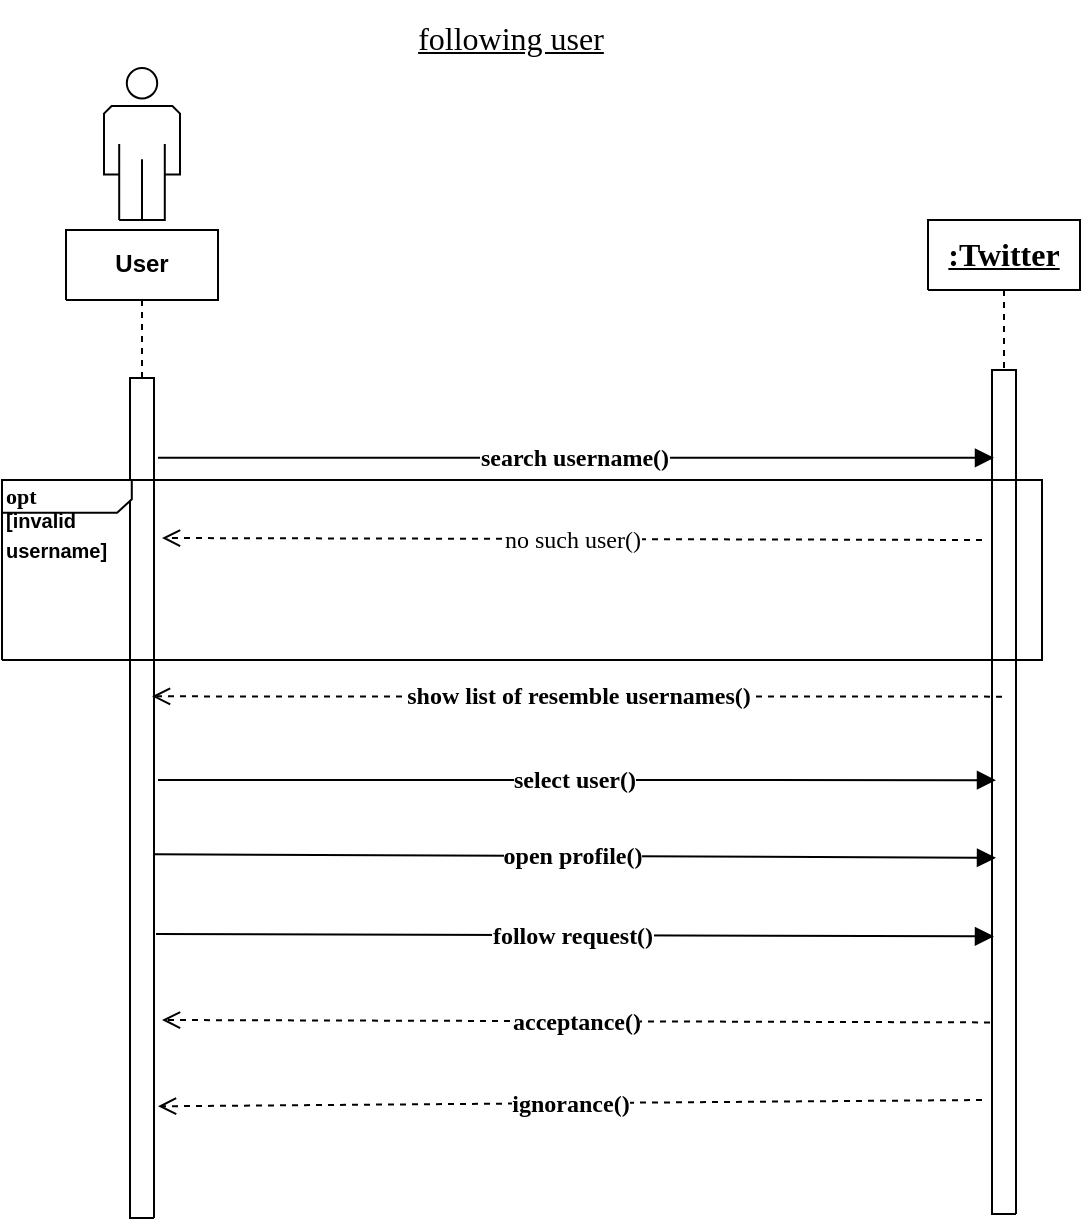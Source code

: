 <mxfile version="13.9.9" type="device" pages="2"><diagram name="Page-1" id="Page-1"><mxGraphModel dx="1021" dy="680" grid="1" gridSize="10" guides="1" tooltips="1" connect="1" arrows="1" fold="1" page="1" pageScale="1" pageWidth="827" pageHeight="1169" math="0" shadow="0"><root><mxCell id="0"/><mxCell id="1" value="Connector" parent="0"/><mxCell id="2" style="vsdxID=2;fillColor=#FFFFFF;gradientColor=none;shape=stencil(nZBLDoAgDERP0z3SIyjew0SURgSD+Lu9kMZoXLhwN9O+tukAlrNpJg1SzDH4QW/URgNYgZTkjA4UkwJUgGXng+6DX1zLfmoymdXo17xh5zmRJ6Q42BWCfc2oJfdAr+Yv+AP9Cb7OJ3H/2JG1HNGz/84klThPVCc=);labelBackgroundColor=none;rounded=0;html=1;whiteSpace=wrap;" parent="1" vertex="1"><mxGeometry x="643" y="160" width="76" height="35" as="geometry"/></mxCell><mxCell id="3" style="vsdxID=3;fillColor=#FFFFFF;gradientColor=none;shape=stencil(nZBLDoAgDERP0z3SIyjew0SURgSD+Lu9kMZoXLhwN9O+tukAlrNpJg1SzDH4QW/URgNYgZTkjA4UkwJUgGXng+6DX1zLfmoymdXo17xh5zmRJ6Q42BWCfc2oJfdAr+Yv+AP9Cb7OJ3H/2JG1HNGz/84klThPVCc=);labelBackgroundColor=none;rounded=0;html=1;whiteSpace=wrap;" parent="2" vertex="1"><mxGeometry width="76" height="35" as="geometry"/></mxCell><mxCell id="4" style="vsdxID=4;fillColor=#FFFFFF;gradientColor=none;shape=stencil(1VFBDsIgEHwNRxKE+IJa/7GxSyFiaRa07e+FLImtB+/eZnZmdgkjTJcczCi0SpniHRc/ZCfMRWjtJ4fkc0HC9MJ0NhKOFJ/TwHyG6qzoEV91w8q5s6oRrTamJ8X8yl6gW9GoeZuVtgP9vUitElafJMUM2cfpEA1AI8pyRNoAYwuylBbEeTf+h2cV8Plm60Pglvb6dy1lxJWa/g0=);labelBackgroundColor=none;rounded=0;html=1;whiteSpace=wrap;" parent="2" vertex="1"><mxGeometry x="25" y="-6" width="25" height="1" as="geometry"/></mxCell><mxCell id="5" style="vsdxID=6;edgeStyle=none;dashed=1;startArrow=none;endArrow=none;startSize=5;endSize=5;spacingTop=0;spacingBottom=0;spacingLeft=0;spacingRight=0;verticalAlign=middle;html=1;labelBackgroundColor=#ffffff;rounded=0;" parent="2" edge="1"><mxGeometry relative="1" as="geometry"><Array as="points"/><mxPoint x="38" y="35" as="sourcePoint"/><mxPoint x="38" y="405" as="targetPoint"/></mxGeometry></mxCell><mxCell id="6" value="&lt;p style=&quot;margin-left: 0 ; margin-right: 0 ; margin-top: 0px ; margin-bottom: 0px ; text-indent: 0 ; direction: ltr&quot;&gt;&lt;font style=&quot;font-size: 16px ; font-family: &amp;#34;calibri&amp;#34; ; color: #000000 ; direction: ltr ; letter-spacing: 0px ; line-height: 120% ; opacity: 1&quot;&gt;&lt;u&gt;&lt;b&gt;:Twitter&lt;br&gt;&lt;/b&gt;&lt;/u&gt;&lt;/font&gt;&lt;/p&gt;" style="text;vsdxID=2;fillColor=none;gradientColor=none;labelBackgroundColor=none;rounded=0;html=1;whiteSpace=wrap;verticalAlign=middle;align=center;strokeColor=none;;html=1;" parent="2" vertex="1"><mxGeometry y="-0.56" width="76.2" height="35.56" as="geometry"/></mxCell><mxCell id="7" style="vsdxID=17;fillColor=#FFFFFF;gradientColor=none;shape=stencil(tZTNDoIwDICfZkeSsQXFM+J7LDJgcTJSpuDbu6USgQhBord2/dr1LyU8aUpRS8JoY8FcZKsyWxJ+JIypqpSgrJMITwlPcgOyAHOrMtRr4UkvXc3dR+jQj1HvwugD1ZCifkJWq2qejdaj+wV0K8kXyHCMsmgePaxH++asy2B9XfFmdGkE8ReTjbazux+FXV7E8dLyKTtEBZydCSabAH3HUO1GrZ4Eol0gOtUEYKywylSj7dMCChm4T4Jci+Llh6amlbIePG9O63N9f0nLCe/TkCut8bIM7dNT4p7wDPH0CQ==);labelBackgroundColor=none;rounded=0;html=1;whiteSpace=wrap;" parent="1" vertex="1"><mxGeometry x="231" y="84" width="38" height="76" as="geometry"/></mxCell><mxCell id="8" style="vsdxID=20;fillColor=#FFFFFF;gradientColor=none;shape=stencil(nZBLDoAgDERP0z3SIyjew0SURgSD+Lu9kMZoXLhwN9O+tukAlrNpJg1SzDH4QW/URgNYgZTkjA4UkwJUgGXng+6DX1zLfmoymdXo17xh5zmRJ6Q42BWCfc2oJfdAr+Yv+AP9Cb7OJ3H/2JG1HNGz/84klThPVCc=);labelBackgroundColor=none;rounded=0;html=1;whiteSpace=wrap;" parent="1" vertex="1"><mxGeometry x="212" y="165" width="76" height="35" as="geometry"/></mxCell><mxCell id="9" style="vsdxID=21;fillColor=#FFFFFF;gradientColor=none;shape=stencil(nZBLDoAgDERP0z3SIyjew0SURgSD+Lu9kMZoXLhwN9O+tukAlrNpJg1SzDH4QW/URgNYgZTkjA4UkwJUgGXng+6DX1zLfmoymdXo17xh5zmRJ6Q42BWCfc2oJfdAr+Yv+AP9Cb7OJ3H/2JG1HNGz/84klThPVCc=);labelBackgroundColor=none;rounded=0;html=1;whiteSpace=wrap;" parent="8" vertex="1"><mxGeometry width="76" height="35" as="geometry"/></mxCell><mxCell id="10" style="vsdxID=22;fillColor=#FFFFFF;gradientColor=none;shape=stencil(1VFBDsIgEHwNRxKE+IJa/7GxSyFiaRa07e+FLImtB+/eZnZmdgkjTJcczCi0SpniHRc/ZCfMRWjtJ4fkc0HC9MJ0NhKOFJ/TwHyG6qzoEV91w8q5s6oRrTamJ8X8yl6gW9GoeZuVtgP9vUitElafJMUM2cfpEA1AI8pyRNoAYwuylBbEeTf+h2cV8Plm60Pglvb6dy1lxJWa/g0=);labelBackgroundColor=none;rounded=0;html=1;whiteSpace=wrap;" parent="8" vertex="1"><mxGeometry x="25" y="-6" width="25" height="1" as="geometry"/></mxCell><mxCell id="11" style="vsdxID=24;edgeStyle=none;dashed=1;startArrow=none;endArrow=none;startSize=5;endSize=5;spacingTop=0;spacingBottom=0;spacingLeft=0;spacingRight=0;verticalAlign=middle;html=1;labelBackgroundColor=#ffffff;rounded=0;" parent="8" edge="1"><mxGeometry relative="1" as="geometry"><Array as="points"/><mxPoint x="38" y="35" as="sourcePoint"/><mxPoint x="38" y="405" as="targetPoint"/></mxGeometry></mxCell><mxCell id="12" value="&lt;b&gt;User&lt;/b&gt;" style="text;vsdxID=20;fillColor=none;gradientColor=none;labelBackgroundColor=none;rounded=0;html=1;whiteSpace=wrap;verticalAlign=middle;align=center;strokeColor=none;;html=1;" parent="8" vertex="1"><mxGeometry y="-0.56" width="76.2" height="35.56" as="geometry"/></mxCell><mxCell id="13" style="vsdxID=26;rotation=270;fillColor=#FFFFFF;gradientColor=none;shape=stencil(nZBLDoAgDERP0z3SIyjew0SURgSD+Lu9kMZoXLhwN9O+tukAlrNpJg1SzDH4QW/URgNYgZTkjA4UkwJUgGXng+6DX1zLfmoymdXo17xh5zmRJ6Q42BWCfc2oJfdAr+Yv+AP9Cb7OJ3H/2JG1HNGz/84klThPVCc=);labelBackgroundColor=none;rounded=0;html=1;whiteSpace=wrap;" parent="1" vertex="1"><mxGeometry x="40" y="443" width="420" height="12" as="geometry"/></mxCell><mxCell id="14" style="vsdxID=27;rotation=270;fillColor=#FFFFFF;gradientColor=none;shape=stencil(nZBLDoAgDERP0z3SIyjew0SURgSD+Lu9kMZoXLhwN9O+tukAlrNpJg1SzDH4QW/URgNYgZTkjA4UkwJUgGXng+6DX1zLfmoymdXo17xh5zmRJ6Q42BWCfc2oJfdAr+Yv+AP9Cb7OJ3H/2JG1HNGz/84klThPVCc=);labelBackgroundColor=none;rounded=0;html=1;whiteSpace=wrap;" parent="1" vertex="1"><mxGeometry x="470" y="440" width="422" height="12" as="geometry"/></mxCell><mxCell id="15" value="&lt;font style=&quot;font-size: 16px ; font-family: &amp;#34;calibri&amp;#34; ; color: #000000 ; direction: ltr ; letter-spacing: 0px ; line-height: 120% ; opacity: 1&quot;&gt;&lt;u&gt;following user&lt;br&gt;&lt;/u&gt;&lt;/font&gt;" style="verticalAlign=middle;align=center;vsdxID=61;fillColor=none;gradientColor=none;shape=stencil(nZBLDoAgDERP0z3SIyjew0SURgSD+Lu9kMZoXLhwN9O+tukAlrNpJg1SzDH4QW/URgNYgZTkjA4UkwJUgGXng+6DX1zLfmoymdXo17xh5zmRJ6Q42BWCfc2oJfdAr+Yv+AP9Cb7OJ3H/2JG1HNGz/84klThPVCc=);strokeColor=none;labelBackgroundColor=none;rounded=0;html=1;whiteSpace=wrap;" parent="1" vertex="1"><mxGeometry x="241" y="50" width="387" height="38" as="geometry"/></mxCell><mxCell id="ZUTbVgAXkJOi5olTXagb-15" value="&lt;font style=&quot;color: rgb(0 , 0 , 0) ; direction: ltr ; letter-spacing: 0px ; line-height: 120% ; opacity: 1&quot;&gt;&lt;font face=&quot;Times New Roman&quot; style=&quot;font-size: 12px&quot;&gt;&lt;b&gt;search username()&lt;/b&gt;&lt;/font&gt;&lt;br&gt;&lt;/font&gt;" style="vsdxID=29;edgeStyle=none;startArrow=none;endArrow=block;startSize=2;endSize=7;spacingTop=0;spacingBottom=0;spacingLeft=0;spacingRight=0;verticalAlign=middle;html=1;labelBackgroundColor=#ffffff;rounded=0;align=center;exitX=0.905;exitY=1.167;exitDx=0;exitDy=0;exitPerimeter=0;entryX=0.896;entryY=0.083;entryDx=0;entryDy=0;entryPerimeter=0;" edge="1" parent="1" source="13" target="14"><mxGeometry relative="1" as="geometry"><mxPoint x="-1" as="offset"/><Array as="points"/><mxPoint x="490" y="330" as="sourcePoint"/><mxPoint x="670" y="279" as="targetPoint"/></mxGeometry></mxCell><mxCell id="_gGNMMN_-ekYgDp94DEK-15" value="&lt;font style=&quot;color: rgb(0 , 0 , 0) ; direction: ltr ; letter-spacing: 0px ; line-height: 120% ; opacity: 1&quot;&gt;&lt;font face=&quot;Times New Roman&quot; style=&quot;font-size: 12px&quot;&gt;no such user()&lt;/font&gt;&lt;br&gt;&lt;/font&gt;" style="vsdxID=22;edgeStyle=none;dashed=1;startArrow=none;endArrow=open;startSize=2;endSize=7;spacingTop=0;spacingBottom=0;spacingLeft=0;spacingRight=0;verticalAlign=middle;html=1;labelBackgroundColor=#ffffff;rounded=0;align=center;" edge="1" parent="1"><mxGeometry relative="1" as="geometry"><mxPoint as="offset"/><Array as="points"/><mxPoint x="670" y="320" as="sourcePoint"/><mxPoint x="260" y="319" as="targetPoint"/></mxGeometry></mxCell><mxCell id="_gGNMMN_-ekYgDp94DEK-17" value="&lt;font style=&quot;color: rgb(0 , 0 , 0) ; direction: ltr ; letter-spacing: 0px ; line-height: 120% ; opacity: 1&quot;&gt;&lt;font face=&quot;Times New Roman&quot; style=&quot;font-size: 12px&quot;&gt;&lt;b&gt;open profile()&lt;/b&gt;&lt;/font&gt;&lt;br&gt;&lt;/font&gt;" style="vsdxID=29;edgeStyle=none;startArrow=none;endArrow=block;startSize=2;endSize=7;spacingTop=0;spacingBottom=0;spacingLeft=0;spacingRight=0;verticalAlign=middle;html=1;labelBackgroundColor=#ffffff;rounded=0;align=center;entryX=0.422;entryY=0.167;entryDx=0;entryDy=0;entryPerimeter=0;exitX=0.433;exitY=1;exitDx=0;exitDy=0;exitPerimeter=0;" edge="1" parent="1" source="13" target="14"><mxGeometry relative="1" as="geometry"><mxPoint x="-1" as="offset"/><Array as="points"/><mxPoint x="260" y="440" as="sourcePoint"/><mxPoint x="670" y="440" as="targetPoint"/></mxGeometry></mxCell><mxCell id="_gGNMMN_-ekYgDp94DEK-18" value="&lt;font style=&quot;color: rgb(0 , 0 , 0) ; direction: ltr ; letter-spacing: 0px ; line-height: 120% ; opacity: 1&quot;&gt;&lt;font face=&quot;Times New Roman&quot; style=&quot;font-size: 12px&quot;&gt;&lt;b&gt;select user()&lt;/b&gt;&lt;/font&gt;&lt;br&gt;&lt;/font&gt;" style="vsdxID=29;edgeStyle=none;startArrow=none;endArrow=block;startSize=2;endSize=7;spacingTop=0;spacingBottom=0;spacingLeft=0;spacingRight=0;verticalAlign=middle;html=1;labelBackgroundColor=#ffffff;rounded=0;align=center;entryX=0.514;entryY=0.167;entryDx=0;entryDy=0;entryPerimeter=0;" edge="1" parent="1" target="14"><mxGeometry relative="1" as="geometry"><mxPoint x="-1" as="offset"/><Array as="points"><mxPoint x="320" y="440"/></Array><mxPoint x="258" y="440" as="sourcePoint"/><mxPoint x="671" y="359" as="targetPoint"/></mxGeometry></mxCell><mxCell id="_gGNMMN_-ekYgDp94DEK-19" value="&lt;font style=&quot;color: rgb(0 , 0 , 0) ; direction: ltr ; letter-spacing: 0px ; line-height: 120% ; opacity: 1&quot;&gt;&lt;font face=&quot;Times New Roman&quot; style=&quot;font-size: 12px&quot;&gt;&lt;b&gt;show list of resemble usernames()&lt;/b&gt;&lt;/font&gt;&lt;br&gt;&lt;/font&gt;" style="vsdxID=22;edgeStyle=none;dashed=1;startArrow=none;endArrow=open;startSize=2;endSize=7;spacingTop=0;spacingBottom=0;spacingLeft=0;spacingRight=0;verticalAlign=middle;html=1;labelBackgroundColor=#ffffff;rounded=0;align=center;entryX=0.621;entryY=0.917;entryDx=0;entryDy=0;entryPerimeter=0;exitX=0.613;exitY=0.417;exitDx=0;exitDy=0;exitPerimeter=0;" edge="1" parent="1" source="14" target="13"><mxGeometry relative="1" as="geometry"><mxPoint as="offset"/><Array as="points"/><mxPoint x="670" y="398" as="sourcePoint"/><mxPoint x="260" y="360" as="targetPoint"/></mxGeometry></mxCell><mxCell id="_gGNMMN_-ekYgDp94DEK-29" value="&lt;font style=&quot;color: rgb(0 , 0 , 0) ; direction: ltr ; letter-spacing: 0px ; line-height: 120% ; opacity: 1&quot;&gt;&lt;font face=&quot;Times New Roman&quot;&gt;&lt;span style=&quot;font-size: 12px&quot;&gt;&lt;b&gt;acceptance()&lt;/b&gt;&lt;/span&gt;&lt;/font&gt;&lt;br&gt;&lt;/font&gt;" style="vsdxID=22;edgeStyle=none;dashed=1;startArrow=none;endArrow=open;startSize=2;endSize=7;spacingTop=0;spacingBottom=0;spacingLeft=0;spacingRight=0;verticalAlign=middle;html=1;labelBackgroundColor=#ffffff;rounded=0;align=center;exitX=0.227;exitY=-0.083;exitDx=0;exitDy=0;exitPerimeter=0;" edge="1" parent="1" source="14"><mxGeometry relative="1" as="geometry"><mxPoint as="offset"/><Array as="points"/><mxPoint x="660" y="560" as="sourcePoint"/><mxPoint x="260" y="560" as="targetPoint"/></mxGeometry></mxCell><mxCell id="_gGNMMN_-ekYgDp94DEK-30" value="&lt;font style=&quot;color: rgb(0 , 0 , 0) ; direction: ltr ; letter-spacing: 0px ; line-height: 120% ; opacity: 1&quot;&gt;&lt;font face=&quot;Times New Roman&quot; style=&quot;font-size: 12px&quot;&gt;&lt;b&gt;follow request()&lt;/b&gt;&lt;/font&gt;&lt;br&gt;&lt;/font&gt;" style="vsdxID=29;edgeStyle=none;startArrow=none;endArrow=block;startSize=2;endSize=7;spacingTop=0;spacingBottom=0;spacingLeft=0;spacingRight=0;verticalAlign=middle;html=1;labelBackgroundColor=#ffffff;rounded=0;align=center;exitX=0.338;exitY=1.083;exitDx=0;exitDy=0;exitPerimeter=0;entryX=0.329;entryY=0.083;entryDx=0;entryDy=0;entryPerimeter=0;" edge="1" parent="1" source="13" target="14"><mxGeometry relative="1" as="geometry"><mxPoint x="-1" as="offset"/><Array as="points"/><mxPoint x="460" y="620" as="sourcePoint"/><mxPoint x="670" y="519" as="targetPoint"/></mxGeometry></mxCell><mxCell id="_gGNMMN_-ekYgDp94DEK-34" value="&lt;font style=&quot;color: rgb(0 , 0 , 0) ; direction: ltr ; letter-spacing: 0px ; line-height: 120% ; opacity: 1&quot;&gt;&lt;font face=&quot;Times New Roman&quot;&gt;&lt;span style=&quot;font-size: 12px&quot;&gt;&lt;b&gt;ignorance()&lt;/b&gt;&lt;/span&gt;&lt;/font&gt;&lt;br&gt;&lt;/font&gt;" style="vsdxID=22;edgeStyle=none;dashed=1;startArrow=none;endArrow=open;startSize=2;endSize=7;spacingTop=0;spacingBottom=0;spacingLeft=0;spacingRight=0;verticalAlign=middle;html=1;labelBackgroundColor=#ffffff;rounded=0;align=center;entryX=0.133;entryY=1.167;entryDx=0;entryDy=0;entryPerimeter=0;" edge="1" parent="1" target="13"><mxGeometry relative="1" as="geometry"><mxPoint as="offset"/><Array as="points"/><mxPoint x="670" y="600" as="sourcePoint"/><mxPoint x="15.996" y="608.794" as="targetPoint"/></mxGeometry></mxCell><mxCell id="3LNtEK91kShp8q2iztVU-15" style="vsdxID=86;fillColor=#FFFFFF;gradientColor=none;fillOpacity=0;shape=stencil(nZBLDoAgDERP0z3SIyjew0SURgSD+Lu9kMZoXLhwN9O+tukAlrNpJg1SzDH4QW/URgNYgZTkjA4UkwJUgGXng+6DX1zLfmoymdXo17xh5zmRJ6Q42BWCfc2oJfdAr+Yv+AP9Cb7OJ3H/2JG1HNGz/84klThPVCc=);labelBackgroundColor=none;rounded=0;html=1;whiteSpace=wrap;" vertex="1" parent="1"><mxGeometry x="180" y="290" width="520" height="90" as="geometry"/></mxCell><mxCell id="3LNtEK91kShp8q2iztVU-16" value="&lt;p style=&quot;margin-left: 0 ; margin-right: 0 ; margin-top: 0px ; margin-bottom: 0px ; text-indent: 0 ; direction: ltr&quot;&gt;&lt;font face=&quot;calibri&quot;&gt;&lt;span style=&quot;font-size: 11px&quot;&gt;&lt;b&gt;opt&lt;/b&gt;&lt;/span&gt;&lt;/font&gt;&lt;/p&gt;" style="verticalAlign=middle;align=left;vsdxID=87;fillColor=#ffffff;gradientColor=none;shape=stencil(nZFLDsIwDERP423kOCBgXco9KjUlFiGp0vC7PYm8oHSBVHYz9rNljcE0k+tGC4RTTvFiH9xnB+YIRBycTZyLAtOCaYaY7DnFW+jFj10lq7rGe93wlDmsE4QvcRrFnwT1HGao1gp3K3BSm/0Xvj0ovYb/sRz/AxcHF/HJZWDvJdZ5f5ljKckPTPsG);labelBackgroundColor=none;rounded=0;html=1;whiteSpace=wrap;" vertex="1" parent="3LNtEK91kShp8q2iztVU-15"><mxGeometry width="520" height="16.364" as="geometry"/></mxCell><mxCell id="3LNtEK91kShp8q2iztVU-17" value="&lt;font style=&quot;font-size: 10px&quot;&gt;&lt;b&gt;[invalid username]&lt;/b&gt;&lt;/font&gt;" style="verticalAlign=middle;align=left;vsdxID=88;fillColor=none;gradientColor=none;labelBackgroundColor=none;rounded=0;html=1;strokeColor=none;whiteSpace=wrap;" vertex="1" parent="3LNtEK91kShp8q2iztVU-15"><mxGeometry y="16.365" width="82.64" height="21.135" as="geometry"/></mxCell></root></mxGraphModel></diagram><diagram name="Page-2" id="Page-2"><mxGraphModel dx="1593" dy="510" grid="1" gridSize="10" guides="1" tooltips="1" connect="1" arrows="1" fold="1" page="1" pageScale="1" pageWidth="827" pageHeight="1169" math="0" shadow="0"><root><mxCell id="0"/><mxCell id="1" value="Connector" parent="0"/><mxCell id="2" style="vsdxID=1;fillColor=#FFFFFF;gradientColor=none;shape=stencil(nZBLDoAgDERP0z3SIyjew0SURgSD+Lu9kMZoXLhwN9O+tukAlrNpJg1SzDH4QW/URgNYgZTkjA4UkwJUgGXng+6DX1zLfmoymdXo17xh5zmRJ6Q42BWCfc2oJfdAr+Yv+AP9Cb7OJ3H/2JG1HNGz/84klThPVCc=);labelBackgroundColor=none;rounded=0;html=1;whiteSpace=wrap;" parent="1" vertex="1"><mxGeometry x="38" y="91" width="76" height="35" as="geometry"/></mxCell><mxCell id="3" style="vsdxID=2;fillColor=#FFFFFF;gradientColor=none;shape=stencil(nZBLDoAgDERP0z3SIyjew0SURgSD+Lu9kMZoXLhwN9O+tukAlrNpJg1SzDH4QW/URgNYgZTkjA4UkwJUgGXng+6DX1zLfmoymdXo17xh5zmRJ6Q42BWCfc2oJfdAr+Yv+AP9Cb7OJ3H/2JG1HNGz/84klThPVCc=);labelBackgroundColor=none;rounded=0;html=1;whiteSpace=wrap;" parent="2" vertex="1"><mxGeometry width="76" height="35" as="geometry"/></mxCell><mxCell id="4" style="vsdxID=3;fillColor=#FFFFFF;gradientColor=none;shape=stencil(tZTNDoIwDICfZkeSsQXFM+J7LDJgcTJSpuDbu6USgQhBord2/dr1LyU8aUpRS8JoY8FcZKsyWxJ+JIypqpSgrJMITwlPcgOyAHOrMtRr4UkvXc3dR+jQj1HvwugD1ZCifkJWq2qejdaj+wV0K8kXyHCMsmgePaxH++asy2B9XfFmdGkE8ReTjbazux+FXV7E8dLyKTtEBZydCSabAH3HUO1GrZ4Eol0gOtUEYKywylSj7dMCChm4T4Jci+Llh6amlbIePG9O63N9f0nLCe/TkCut8bIM7dNT4p7wDPH0CQ==);labelBackgroundColor=none;rounded=0;html=1;whiteSpace=wrap;" parent="2" vertex="1"><mxGeometry x="25" y="-56" width="25" height="50" as="geometry"/></mxCell><mxCell id="5" style="vsdxID=5;edgeStyle=none;dashed=1;startArrow=none;endArrow=none;startSize=5;endSize=5;spacingTop=0;spacingBottom=0;spacingLeft=0;spacingRight=0;verticalAlign=middle;html=1;labelBackgroundColor=#ffffff;rounded=0;entryX=-0.008;entryY=0.611;entryDx=0;entryDy=0;entryPerimeter=0;" parent="2" edge="1" target="12"><mxGeometry relative="1" as="geometry"><Array as="points"/><mxPoint x="38" y="35" as="sourcePoint"/><mxPoint x="38" y="405" as="targetPoint"/></mxGeometry></mxCell><mxCell id="6" value="&lt;font style=&quot;font-size:16px;font-family:Calibri;color:#000000;direction:ltr;letter-spacing:0px;line-height:120%;opacity:1&quot;&gt;&lt;b&gt;user&lt;br/&gt;&lt;/b&gt;&lt;/font&gt;" style="text;vsdxID=1;fillColor=none;gradientColor=none;labelBackgroundColor=none;rounded=0;html=1;whiteSpace=wrap;verticalAlign=middle;align=center;strokeColor=none;;html=1;" parent="2" vertex="1"><mxGeometry y="-0.56" width="76.2" height="35.56" as="geometry"/></mxCell><mxCell id="7" style="vsdxID=6;fillColor=#FFFFFF;gradientColor=none;shape=stencil(nZBLDoAgDERP0z3SIyjew0SURgSD+Lu9kMZoXLhwN9O+tukAlrNpJg1SzDH4QW/URgNYgZTkjA4UkwJUgGXng+6DX1zLfmoymdXo17xh5zmRJ6Q42BWCfc2oJfdAr+Yv+AP9Cb7OJ3H/2JG1HNGz/84klThPVCc=);labelBackgroundColor=none;rounded=0;html=1;whiteSpace=wrap;" parent="1" vertex="1"><mxGeometry x="431" y="76" width="76" height="35" as="geometry"/></mxCell><mxCell id="8" style="vsdxID=7;fillColor=#FFFFFF;gradientColor=none;shape=stencil(nZBLDoAgDERP0z3SIyjew0SURgSD+Lu9kMZoXLhwN9O+tukAlrNpJg1SzDH4QW/URgNYgZTkjA4UkwJUgGXng+6DX1zLfmoymdXo17xh5zmRJ6Q42BWCfc2oJfdAr+Yv+AP9Cb7OJ3H/2JG1HNGz/84klThPVCc=);labelBackgroundColor=none;rounded=0;html=1;whiteSpace=wrap;" parent="7" vertex="1"><mxGeometry width="76" height="35" as="geometry"/></mxCell><mxCell id="9" style="vsdxID=8;fillColor=#FFFFFF;gradientColor=none;shape=stencil(1VFBDsIgEHwNRxKE+IJa/7GxSyFiaRa07e+FLImtB+/eZnZmdgkjTJcczCi0SpniHRc/ZCfMRWjtJ4fkc0HC9MJ0NhKOFJ/TwHyG6qzoEV91w8q5s6oRrTamJ8X8yl6gW9GoeZuVtgP9vUitElafJMUM2cfpEA1AI8pyRNoAYwuylBbEeTf+h2cV8Plm60Pglvb6dy1lxJWa/g0=);labelBackgroundColor=none;rounded=0;html=1;whiteSpace=wrap;" parent="7" vertex="1"><mxGeometry x="25" y="-6" width="25" height="1" as="geometry"/></mxCell><mxCell id="10" style="vsdxID=10;edgeStyle=none;dashed=1;startArrow=none;endArrow=none;startSize=5;endSize=5;spacingTop=0;spacingBottom=0;spacingLeft=0;spacingRight=0;verticalAlign=middle;html=1;labelBackgroundColor=#ffffff;rounded=0;" parent="7" edge="1"><mxGeometry relative="1" as="geometry"><Array as="points"/><mxPoint x="38" y="35" as="sourcePoint"/><mxPoint x="38" y="405" as="targetPoint"/></mxGeometry></mxCell><mxCell id="11" value="&lt;font style=&quot;font-size: 16px ; font-family: &amp;#34;calibri&amp;#34; ; color: #000000 ; direction: ltr ; letter-spacing: 0px ; line-height: 120% ; opacity: 1&quot;&gt;&lt;b&gt;&lt;u&gt;:twitter&lt;/u&gt;&lt;br&gt;&lt;/b&gt;&lt;/font&gt;" style="text;vsdxID=6;fillColor=none;gradientColor=none;labelBackgroundColor=none;rounded=0;html=1;whiteSpace=wrap;verticalAlign=middle;align=center;strokeColor=none;;html=1;" parent="7" vertex="1"><mxGeometry y="-0.56" width="76.2" height="35.56" as="geometry"/></mxCell><mxCell id="12" style="vsdxID=17;rotation=270;fillColor=#FFFFFF;gradientColor=none;shape=stencil(nZBLDoAgDERP0z3SIyjew0SURgSD+Lu9kMZoXLhwN9O+tukAlrNpJg1SzDH4QW/URgNYgZTkjA4UkwJUgGXng+6DX1zLfmoymdXo17xh5zmRJ6Q42BWCfc2oJfdAr+Yv+AP9Cb7OJ3H/2JG1HNGz/84klThPVCc=);labelBackgroundColor=none;rounded=0;html=1;whiteSpace=wrap;" parent="1" vertex="1"><mxGeometry x="-78.5" y="324.5" width="307" height="12" as="geometry"/></mxCell><mxCell id="13" value="&lt;font style=&quot;font-size:16px;font-family:Calibri;color:#000000;direction:ltr;letter-spacing:0px;line-height:120%;opacity:1&quot;&gt;Create profile&lt;br/&gt;&lt;/font&gt;" style="verticalAlign=middle;align=center;vsdxID=18;fillColor=none;gradientColor=none;shape=stencil(nZBLDoAgDERP0z3SIyjew0SURgSD+Lu9kMZoXLhwN9O+tukAlrNpJg1SzDH4QW/URgNYgZTkjA4UkwJUgGXng+6DX1zLfmoymdXo17xh5zmRJ6Q42BWCfc2oJfdAr+Yv+AP9Cb7OJ3H/2JG1HNGz/84klThPVCc=);strokeColor=none;labelBackgroundColor=none;rounded=0;html=1;whiteSpace=wrap;" parent="1" vertex="1"><mxGeometry x="195" y="28" width="214" height="28" as="geometry"/></mxCell><mxCell id="14" style="vsdxID=21;rotation=270;fillColor=#FFFFFF;gradientColor=none;shape=stencil(nZBLDoAgDERP0z3SIyjew0SURgSD+Lu9kMZoXLhwN9O+tukAlrNpJg1SzDH4QW/URgNYgZTkjA4UkwJUgGXng+6DX1zLfmoymdXo17xh5zmRJ6Q42BWCfc2oJfdAr+Yv+AP9Cb7OJ3H/2JG1HNGz/84klThPVCc=);labelBackgroundColor=none;rounded=0;html=1;whiteSpace=wrap;" parent="1" vertex="1"><mxGeometry x="309" y="316" width="320" height="12" as="geometry"/></mxCell><mxCell id="15" parent="1" vertex="1"><mxGeometry x="82" y="444" as="geometry"/></mxCell><mxCell id="16" value="&lt;font style=&quot;font-size: 11px ; font-family: &amp;#34;calibri&amp;#34; ; color: #000000 ; direction: ltr ; letter-spacing: 0px ; line-height: 120% ; opacity: 1&quot;&gt;&lt;b&gt; profile updated()&lt;/b&gt;&lt;br&gt;&lt;/font&gt;" style="vsdxID=31;edgeStyle=none;dashed=1;startArrow=none;endArrow=open;startSize=2;endSize=7;spacingTop=0;spacingBottom=0;spacingLeft=0;spacingRight=0;verticalAlign=middle;html=1;labelBackgroundColor=#ffffff;rounded=0;align=center;entryX=0.037;entryY=1;entryDx=0;entryDy=0;entryPerimeter=0;" parent="1" source="14" target="12" edge="1"><mxGeometry relative="1" as="geometry"><mxPoint as="offset"/><Array as="points"><mxPoint x="463" y="473"/></Array><mxPoint x="82" y="444" as="targetPoint"/></mxGeometry></mxCell><mxCell id="17" parent="1" vertex="1"><mxGeometry x="82" y="368" as="geometry"/></mxCell><mxCell id="18" value="&lt;font style=&quot;font-size: 11px ; font-family: &amp;#34;calibri&amp;#34; ; color: #000000 ; direction: ltr ; letter-spacing: 0px ; line-height: 120% ; opacity: 1&quot;&gt;&lt;b&gt;profile created()&lt;/b&gt;&lt;br&gt;&lt;/font&gt;" style="vsdxID=30;edgeStyle=none;dashed=1;startArrow=none;endArrow=open;startSize=2;endSize=7;spacingTop=0;spacingBottom=0;spacingLeft=0;spacingRight=0;verticalAlign=middle;html=1;labelBackgroundColor=#ffffff;rounded=0;align=center;entryX=0.152;entryY=0.944;entryDx=0;entryDy=0;entryPerimeter=0;" parent="1" source="14" target="12" edge="1"><mxGeometry relative="1" as="geometry"><mxPoint as="offset"/><Array as="points"><mxPoint x="463" y="437"/></Array><mxPoint x="80" y="431" as="targetPoint"/></mxGeometry></mxCell><mxCell id="19" parent="1" vertex="1"><mxGeometry x="463" y="406" as="geometry"/></mxCell><mxCell id="20" value="&lt;font style=&quot;font-size: 11px ; font-family: &amp;#34;calibri&amp;#34; ; color: #000000 ; direction: ltr ; letter-spacing: 0px ; line-height: 120% ; opacity: 1&quot;&gt;&lt;b&gt;edit profile(name,profile_photo,bio)&lt;/b&gt;&lt;br&gt;&lt;/font&gt;" style="vsdxID=29;edgeStyle=none;startArrow=none;endArrow=block;startSize=2;endSize=7;spacingTop=0;spacingBottom=0;spacingLeft=0;spacingRight=0;verticalAlign=middle;html=1;labelBackgroundColor=#ffffff;rounded=0;align=center;exitX=0.098;exitY=1;exitDx=0;exitDy=0;exitPerimeter=0;entryX=0.094;entryY=0;entryDx=0;entryDy=0;entryPerimeter=0;" parent="1" source="12" target="14" edge="1"><mxGeometry relative="1" as="geometry"><mxPoint x="-1" as="offset"/><Array as="points"/><mxPoint x="82" y="460" as="sourcePoint"/><mxPoint x="460" y="450" as="targetPoint"/></mxGeometry></mxCell><mxCell id="21" parent="1" vertex="1"><mxGeometry x="463" y="203" as="geometry"/></mxCell><mxCell id="22" value="&lt;font style=&quot;font-size: 11px ; font-family: &amp;#34;calibri&amp;#34; ; color: #000000 ; direction: ltr ; letter-spacing: 0px ; line-height: 120% ; opacity: 1&quot;&gt;&lt;b&gt;Enter(username, password,email)&lt;/b&gt;&lt;br&gt;&lt;/font&gt;" style="vsdxID=20;edgeStyle=none;startArrow=none;endArrow=block;startSize=2;endSize=7;spacingTop=0;spacingBottom=0;spacingLeft=0;spacingRight=0;verticalAlign=middle;html=1;labelBackgroundColor=#ffffff;rounded=0;align=center;" parent="1" source="12" target="21" edge="1"><mxGeometry relative="1" as="geometry"><mxPoint x="-1" as="offset"/><Array as="points"><mxPoint x="82" y="203"/></Array></mxGeometry></mxCell><mxCell id="23" parent="1" vertex="1"><mxGeometry x="463" y="254" as="geometry"/></mxCell><mxCell id="24" value="&lt;font style=&quot;font-size: 11px ; font-family: &amp;#34;calibri&amp;#34; ; color: #000000 ; direction: ltr ; letter-spacing: 0px ; line-height: 120% ; opacity: 1&quot;&gt;&lt;b&gt;send confirmation code()&lt;/b&gt;&lt;br&gt;&lt;/font&gt;" style="vsdxID=22;edgeStyle=none;dashed=1;startArrow=none;endArrow=open;startSize=2;endSize=7;spacingTop=0;spacingBottom=0;spacingLeft=0;spacingRight=0;verticalAlign=middle;html=1;labelBackgroundColor=#ffffff;rounded=0;align=center;entryX=0.35;entryY=1;entryDx=0;entryDy=0;entryPerimeter=0;" parent="1" target="12" edge="1"><mxGeometry relative="1" as="geometry"><mxPoint as="offset"/><Array as="points"><mxPoint x="280" y="377"/></Array><mxPoint x="460" y="377" as="sourcePoint"/><mxPoint x="82" y="300" as="targetPoint"/></mxGeometry></mxCell><mxCell id="25" parent="1" vertex="1"><mxGeometry x="82" y="292" as="geometry"/></mxCell><mxCell id="26" value="&lt;font style=&quot;font-size: 11px ; font-family: &amp;#34;calibri&amp;#34; ; color: #000000 ; direction: ltr ; letter-spacing: 0px ; line-height: 120% ; opacity: 1&quot;&gt;&lt;b&gt;enter code()&lt;/b&gt;&lt;br&gt;&lt;/font&gt;" style="vsdxID=23;edgeStyle=none;startArrow=none;endArrow=block;startSize=2;endSize=7;spacingTop=0;spacingBottom=0;spacingLeft=0;spacingRight=0;verticalAlign=middle;html=1;labelBackgroundColor=#ffffff;rounded=0;align=center;entryX=0.254;entryY=0;entryDx=0;entryDy=0;entryPerimeter=0;" parent="1" target="14" edge="1"><mxGeometry x="-0.013" y="1" relative="1" as="geometry"><mxPoint as="offset"/><Array as="points"><mxPoint x="150" y="400"/><mxPoint x="260" y="400"/><mxPoint x="360" y="400"/><mxPoint x="440" y="400"/></Array><mxPoint x="82" y="400" as="sourcePoint"/><mxPoint x="460" y="397" as="targetPoint"/></mxGeometry></mxCell><mxCell id="27" parent="1" vertex="1"><mxGeometry x="463" y="330" as="geometry"/></mxCell><mxCell id="28" value="&lt;font style=&quot;font-size: 11px ; font-family: &amp;#34;calibri&amp;#34; ; color: #000000 ; direction: ltr ; letter-spacing: 0px ; line-height: 120% ; opacity: 1&quot;&gt;&lt;b&gt;verified&lt;/b&gt;&lt;br&gt;&lt;/font&gt;" style="vsdxID=24;edgeStyle=none;dashed=1;startArrow=none;endArrow=open;startSize=2;endSize=7;spacingTop=0;spacingBottom=0;spacingLeft=0;spacingRight=0;verticalAlign=middle;html=1;labelBackgroundColor=#ffffff;rounded=0;align=center;" parent="1" target="12" edge="1"><mxGeometry relative="1" as="geometry"><mxPoint as="offset"/><Array as="points"><mxPoint x="81" y="420"/></Array><mxPoint x="460" y="420" as="sourcePoint"/></mxGeometry></mxCell><mxCell id="29" parent="1" vertex="1"><mxGeometry x="463" y="228" as="geometry"/></mxCell><mxCell id="30" value="&lt;font style=&quot;font-size: 11px ; font-family: &amp;#34;calibri&amp;#34; ; color: #000000 ; direction: ltr ; letter-spacing: 0px ; line-height: 120% ; opacity: 1&quot;&gt;&lt;b&gt;email verified()&lt;/b&gt;&lt;br&gt;&lt;/font&gt;" style="vsdxID=28;edgeStyle=none;dashed=1;startArrow=none;endArrow=open;startSize=2;endSize=7;spacingTop=0;spacingBottom=0;spacingLeft=0;spacingRight=0;verticalAlign=middle;html=1;labelBackgroundColor=#ffffff;rounded=0;align=center;" parent="1" source="29" edge="1"><mxGeometry relative="1" as="geometry"><mxPoint as="offset"/><Array as="points"><mxPoint x="82" y="228"/></Array><mxPoint x="81" y="228" as="targetPoint"/></mxGeometry></mxCell><mxCell id="ZvrLUfzUWvjt_rK9ocT_-32" value="" style="html=1;verticalAlign=bottom;endArrow=open;dashed=1;endSize=8;" edge="1" parent="1"><mxGeometry relative="1" as="geometry"><mxPoint x="460" y="260" as="sourcePoint"/><mxPoint x="82" y="260" as="targetPoint"/></mxGeometry></mxCell><mxCell id="ZvrLUfzUWvjt_rK9ocT_-33" value="&lt;font face=&quot;Times New Roman&quot; style=&quot;font-size: 11px&quot;&gt;&lt;b&gt;check user name ()&lt;/b&gt;&lt;/font&gt;" style="edgeLabel;html=1;align=center;verticalAlign=middle;resizable=0;points=[];" vertex="1" connectable="0" parent="ZvrLUfzUWvjt_rK9ocT_-32"><mxGeometry x="-0.047" y="-1" relative="1" as="geometry"><mxPoint as="offset"/></mxGeometry></mxCell><mxCell id="ZvrLUfzUWvjt_rK9ocT_-34" value="" style="html=1;verticalAlign=bottom;endArrow=open;dashed=1;endSize=8;entryX=0.595;entryY=1.111;entryDx=0;entryDy=0;entryPerimeter=0;" edge="1" parent="1" target="12"><mxGeometry relative="1" as="geometry"><mxPoint x="460" y="301" as="sourcePoint"/><mxPoint x="80" y="321" as="targetPoint"/><Array as="points"><mxPoint x="380" y="301"/><mxPoint x="270" y="301"/></Array></mxGeometry></mxCell><mxCell id="ZvrLUfzUWvjt_rK9ocT_-35" value="&lt;font face=&quot;Times New Roman&quot; style=&quot;font-size: 11px&quot;&gt;&lt;b&gt;sugguest user name ()&lt;/b&gt;&lt;/font&gt;" style="edgeLabel;html=1;align=center;verticalAlign=middle;resizable=0;points=[];" vertex="1" connectable="0" parent="ZvrLUfzUWvjt_rK9ocT_-34"><mxGeometry x="-0.047" y="-1" relative="1" as="geometry"><mxPoint as="offset"/></mxGeometry></mxCell><mxCell id="ZvrLUfzUWvjt_rK9ocT_-36" value="" style="html=1;verticalAlign=bottom;endArrow=open;dashed=1;endSize=8;entryX=0.662;entryY=0.944;entryDx=0;entryDy=0;entryPerimeter=0;" edge="1" parent="1" target="12"><mxGeometry relative="1" as="geometry"><mxPoint x="460" y="281" as="sourcePoint"/><mxPoint x="80" y="260" as="targetPoint"/></mxGeometry></mxCell><mxCell id="ZvrLUfzUWvjt_rK9ocT_-37" value="&lt;font face=&quot;Times New Roman&quot; style=&quot;font-size: 11px&quot;&gt;&lt;b&gt;user name available ()&lt;/b&gt;&lt;/font&gt;" style="edgeLabel;html=1;align=center;verticalAlign=middle;resizable=0;points=[];" vertex="1" connectable="0" parent="ZvrLUfzUWvjt_rK9ocT_-36"><mxGeometry x="-0.047" y="-1" relative="1" as="geometry"><mxPoint as="offset"/></mxGeometry></mxCell><mxCell id="ZvrLUfzUWvjt_rK9ocT_-41" value="&lt;font style=&quot;font-size: 11px ; font-family: &amp;#34;calibri&amp;#34; ; color: #000000 ; direction: ltr ; letter-spacing: 0px ; line-height: 120% ; opacity: 1&quot;&gt;&lt;b&gt;confirmed user name()&lt;/b&gt;&lt;br&gt;&lt;/font&gt;" style="vsdxID=23;edgeStyle=none;startArrow=none;endArrow=block;startSize=2;endSize=7;spacingTop=0;spacingBottom=0;spacingLeft=0;spacingRight=0;verticalAlign=middle;html=1;labelBackgroundColor=#ffffff;rounded=0;align=center;" edge="1" parent="1"><mxGeometry x="-0.013" y="1" relative="1" as="geometry"><mxPoint as="offset"/><Array as="points"><mxPoint x="390" y="331"/></Array><mxPoint x="82" y="331" as="sourcePoint"/><mxPoint x="462" y="331" as="targetPoint"/></mxGeometry></mxCell><mxCell id="lfYp9B83PG6os5jhufkS-30" style="vsdxID=86;fillColor=#FFFFFF;gradientColor=none;fillOpacity=0;shape=stencil(nZBLDoAgDERP0z3SIyjew0SURgSD+Lu9kMZoXLhwN9O+tukAlrNpJg1SzDH4QW/URgNYgZTkjA4UkwJUgGXng+6DX1zLfmoymdXo17xh5zmRJ6Q42BWCfc2oJfdAr+Yv+AP9Cb7OJ3H/2JG1HNGz/84klThPVCc=);labelBackgroundColor=none;rounded=0;html=1;whiteSpace=wrap;" vertex="1" parent="1"><mxGeometry x="-20" y="240" width="530" height="110" as="geometry"/></mxCell><mxCell id="lfYp9B83PG6os5jhufkS-31" value="&lt;p style=&quot;margin-left: 0 ; margin-right: 0 ; margin-top: 0px ; margin-bottom: 0px ; text-indent: 0 ; direction: ltr&quot;&gt;&lt;font style=&quot;font-size: 11px ; font-family: &amp;#34;calibri&amp;#34; ; color: #000000 ; direction: ltr ; letter-spacing: 0px ; line-height: 120% ; opacity: 1&quot;&gt;&lt;b&gt;alt&lt;/b&gt;&lt;/font&gt;&lt;/p&gt;" style="verticalAlign=middle;align=left;vsdxID=87;fillColor=#ffffff;gradientColor=none;shape=stencil(nZFLDsIwDERP423kOCBgXco9KjUlFiGp0vC7PYm8oHSBVHYz9rNljcE0k+tGC4RTTvFiH9xnB+YIRBycTZyLAtOCaYaY7DnFW+jFj10lq7rGe93wlDmsE4QvcRrFnwT1HGao1gp3K3BSm/0Xvj0ovYb/sRz/AxcHF/HJZWDvJdZ5f5ljKckPTPsG);labelBackgroundColor=none;rounded=0;html=1;whiteSpace=wrap;" vertex="1" parent="lfYp9B83PG6os5jhufkS-30"><mxGeometry width="530" height="20.0" as="geometry"/></mxCell><mxCell id="lfYp9B83PG6os5jhufkS-32" value="&lt;font style=&quot;font-size: 10px&quot;&gt;&lt;b&gt;[valid username]&lt;/b&gt;&lt;/font&gt;" style="verticalAlign=middle;align=left;vsdxID=88;fillColor=none;gradientColor=none;labelBackgroundColor=none;rounded=0;html=1;strokeColor=none;whiteSpace=wrap;" vertex="1" parent="lfYp9B83PG6os5jhufkS-30"><mxGeometry y="20.002" width="84.229" height="25.832" as="geometry"/></mxCell><mxCell id="_Xd2N0cgShBpiON9XHB0-30" value="else" style="text;html=1;align=center;verticalAlign=middle;resizable=0;points=[];autosize=1;" vertex="1" parent="1"><mxGeometry x="30" y="292" width="40" height="20" as="geometry"/></mxCell></root></mxGraphModel></diagram></mxfile>
